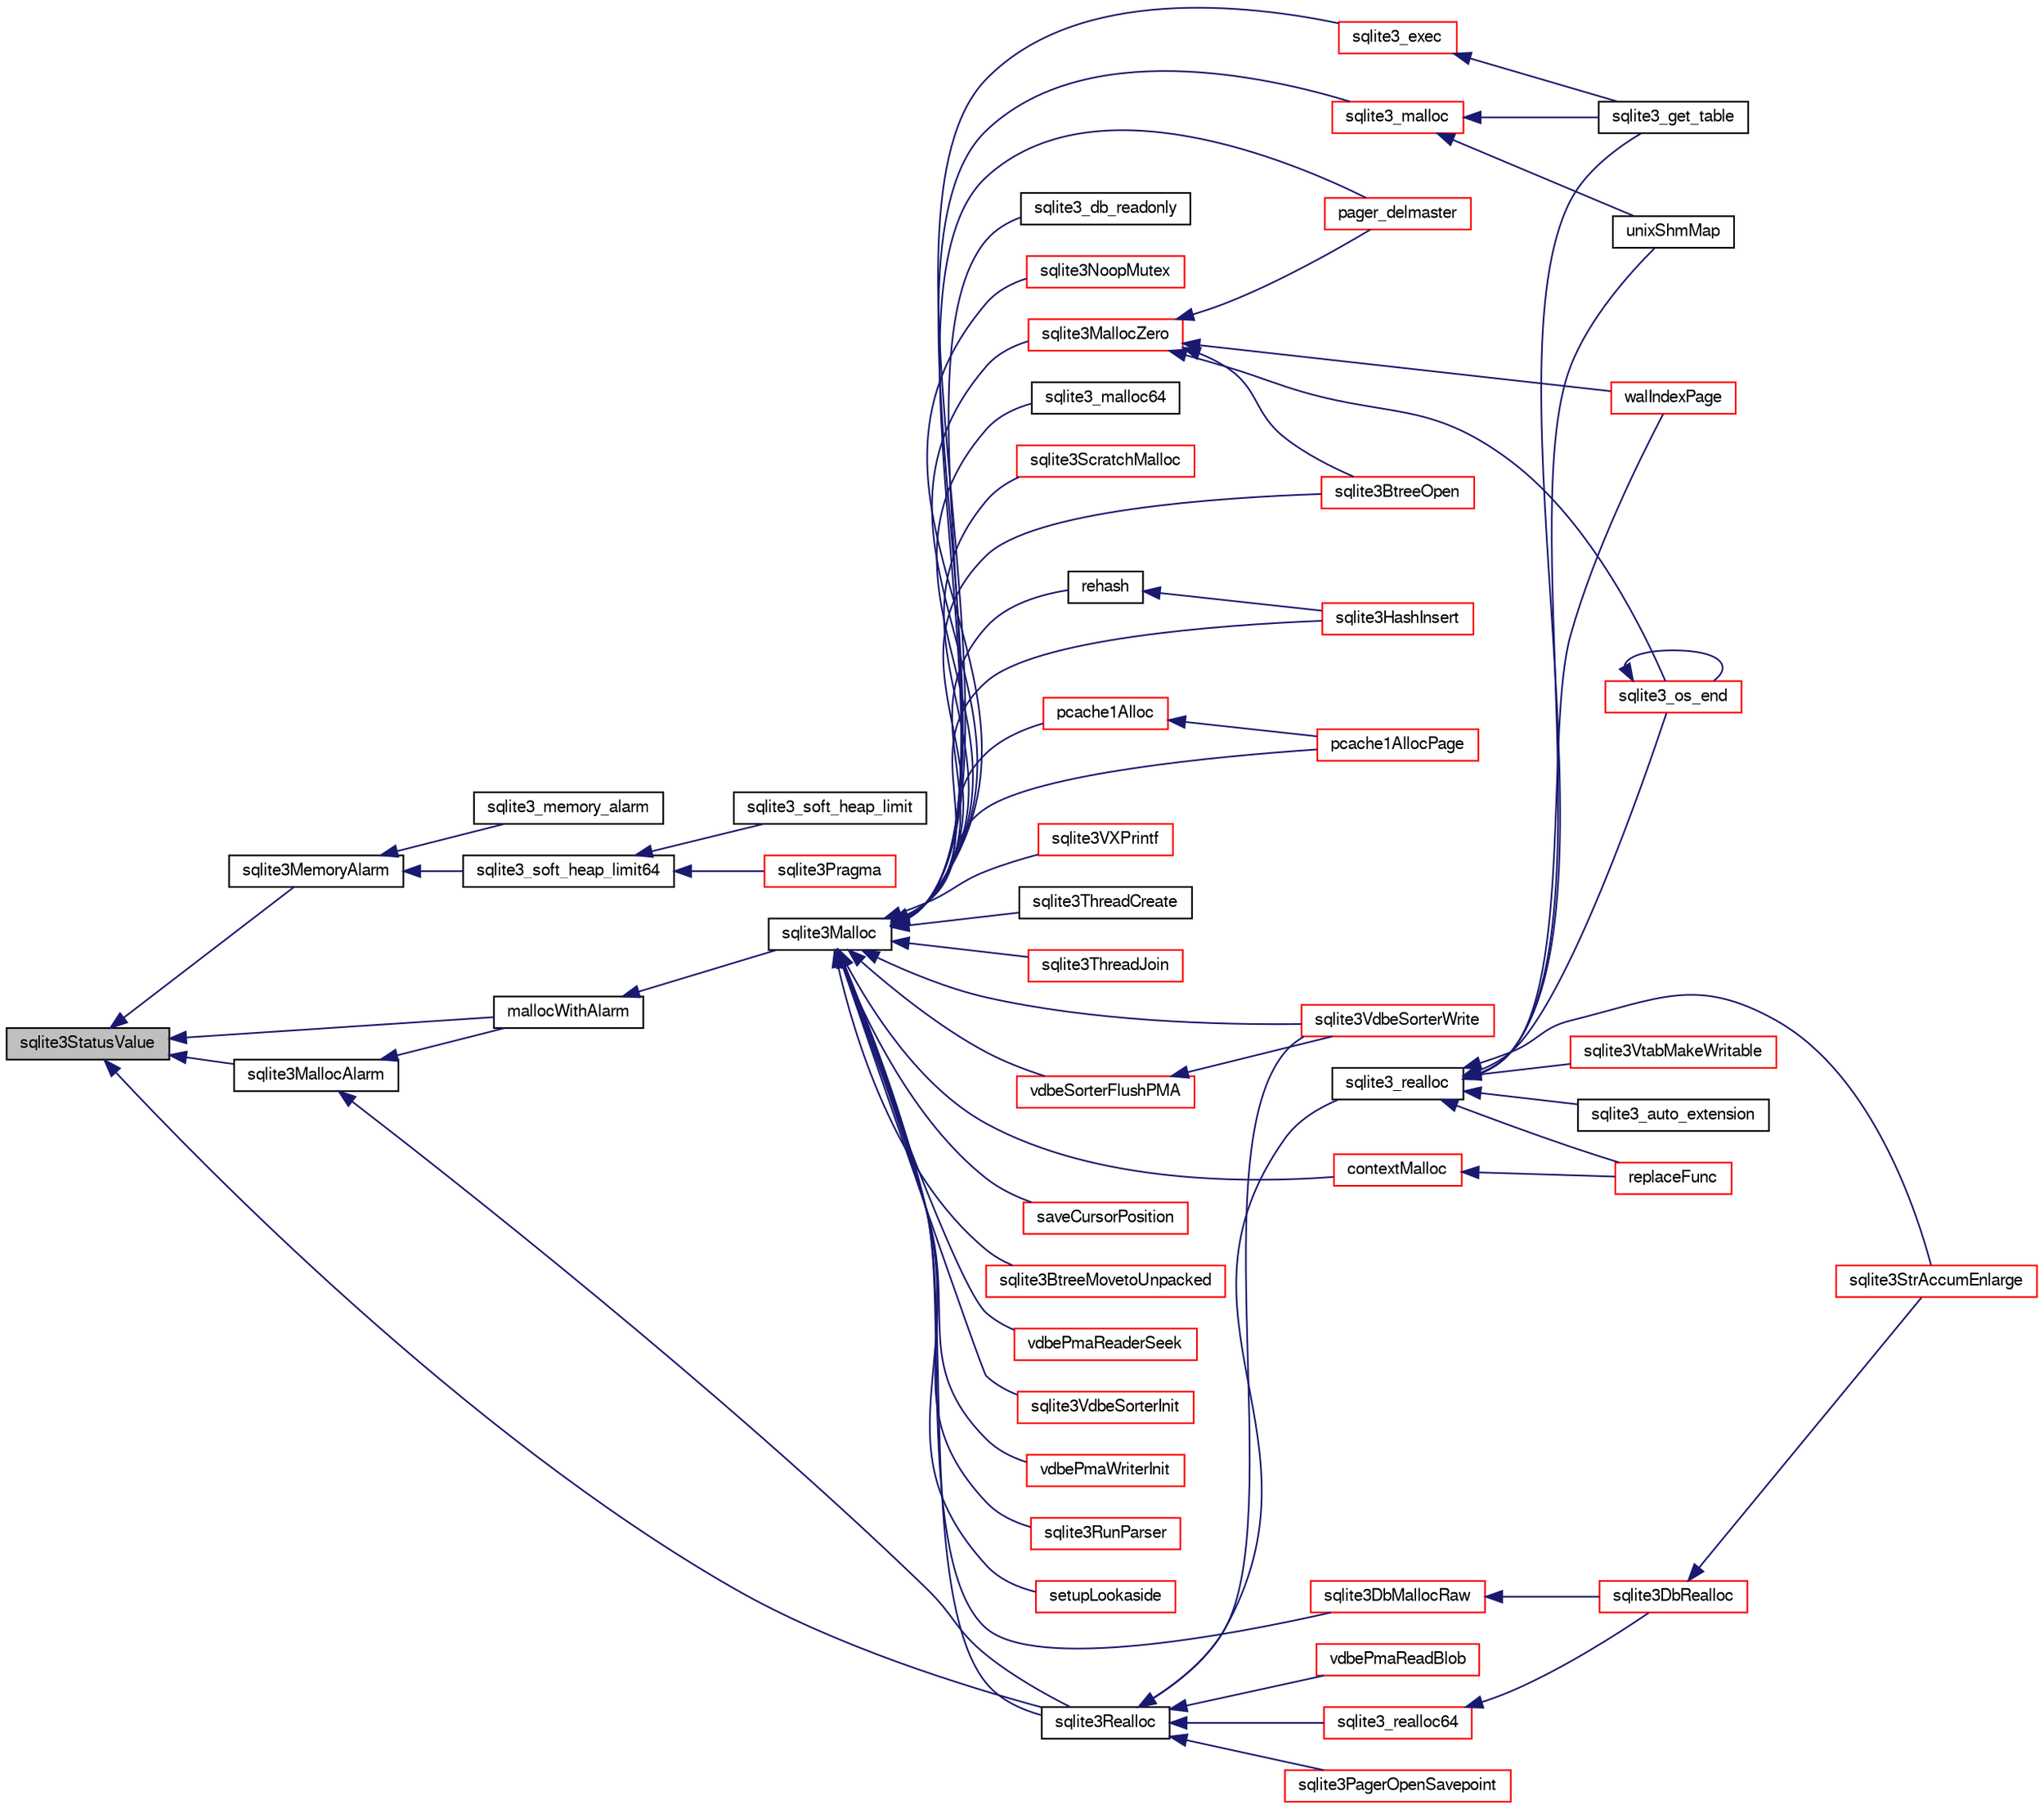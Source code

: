 digraph "sqlite3StatusValue"
{
  edge [fontname="FreeSans",fontsize="10",labelfontname="FreeSans",labelfontsize="10"];
  node [fontname="FreeSans",fontsize="10",shape=record];
  rankdir="LR";
  Node710592 [label="sqlite3StatusValue",height=0.2,width=0.4,color="black", fillcolor="grey75", style="filled", fontcolor="black"];
  Node710592 -> Node710593 [dir="back",color="midnightblue",fontsize="10",style="solid",fontname="FreeSans"];
  Node710593 [label="sqlite3MemoryAlarm",height=0.2,width=0.4,color="black", fillcolor="white", style="filled",URL="$sqlite3_8c.html#a3a9566583a79c184600082b3d3a50938"];
  Node710593 -> Node710594 [dir="back",color="midnightblue",fontsize="10",style="solid",fontname="FreeSans"];
  Node710594 [label="sqlite3_memory_alarm",height=0.2,width=0.4,color="black", fillcolor="white", style="filled",URL="$sqlite3_8c.html#a33e61b0f6671f71900aa181d840d247d"];
  Node710593 -> Node710595 [dir="back",color="midnightblue",fontsize="10",style="solid",fontname="FreeSans"];
  Node710595 [label="sqlite3_soft_heap_limit64",height=0.2,width=0.4,color="black", fillcolor="white", style="filled",URL="$sqlite3_8h.html#ab37b3a4d1652e3acb2c43d1252e6b852"];
  Node710595 -> Node710596 [dir="back",color="midnightblue",fontsize="10",style="solid",fontname="FreeSans"];
  Node710596 [label="sqlite3_soft_heap_limit",height=0.2,width=0.4,color="black", fillcolor="white", style="filled",URL="$sqlite3_8h.html#a18c3472581de3072201723e798524fdc"];
  Node710595 -> Node710597 [dir="back",color="midnightblue",fontsize="10",style="solid",fontname="FreeSans"];
  Node710597 [label="sqlite3Pragma",height=0.2,width=0.4,color="red", fillcolor="white", style="filled",URL="$sqlite3_8c.html#a111391370f58f8e6a6eca51fd34d62ed"];
  Node710592 -> Node710600 [dir="back",color="midnightblue",fontsize="10",style="solid",fontname="FreeSans"];
  Node710600 [label="sqlite3MallocAlarm",height=0.2,width=0.4,color="black", fillcolor="white", style="filled",URL="$sqlite3_8c.html#ada66988e8471d1198f3219c062377508"];
  Node710600 -> Node710601 [dir="back",color="midnightblue",fontsize="10",style="solid",fontname="FreeSans"];
  Node710601 [label="mallocWithAlarm",height=0.2,width=0.4,color="black", fillcolor="white", style="filled",URL="$sqlite3_8c.html#ab070d5cf8e48ec8a6a43cf025d48598b"];
  Node710601 -> Node710602 [dir="back",color="midnightblue",fontsize="10",style="solid",fontname="FreeSans"];
  Node710602 [label="sqlite3Malloc",height=0.2,width=0.4,color="black", fillcolor="white", style="filled",URL="$sqlite3_8c.html#a361a2eaa846b1885f123abe46f5d8b2b"];
  Node710602 -> Node710603 [dir="back",color="midnightblue",fontsize="10",style="solid",fontname="FreeSans"];
  Node710603 [label="sqlite3NoopMutex",height=0.2,width=0.4,color="red", fillcolor="white", style="filled",URL="$sqlite3_8c.html#a09742cde9ef371d94f8201d2cdb543e4"];
  Node710602 -> Node711089 [dir="back",color="midnightblue",fontsize="10",style="solid",fontname="FreeSans"];
  Node711089 [label="sqlite3_malloc",height=0.2,width=0.4,color="red", fillcolor="white", style="filled",URL="$sqlite3_8h.html#a510e31845345737f17d86ce0b2328356"];
  Node711089 -> Node711018 [dir="back",color="midnightblue",fontsize="10",style="solid",fontname="FreeSans"];
  Node711018 [label="unixShmMap",height=0.2,width=0.4,color="black", fillcolor="white", style="filled",URL="$sqlite3_8c.html#aeaa77f0ab08a4f4ee5f86e8c9727e974"];
  Node711089 -> Node710812 [dir="back",color="midnightblue",fontsize="10",style="solid",fontname="FreeSans"];
  Node710812 [label="sqlite3_get_table",height=0.2,width=0.4,color="black", fillcolor="white", style="filled",URL="$sqlite3_8h.html#a5effeac4e12df57beaa35c5be1f61579"];
  Node710602 -> Node711357 [dir="back",color="midnightblue",fontsize="10",style="solid",fontname="FreeSans"];
  Node711357 [label="sqlite3_malloc64",height=0.2,width=0.4,color="black", fillcolor="white", style="filled",URL="$sqlite3_8h.html#a12b7ee85e539ea28c130c5c75b96a82a"];
  Node710602 -> Node711477 [dir="back",color="midnightblue",fontsize="10",style="solid",fontname="FreeSans"];
  Node711477 [label="sqlite3ScratchMalloc",height=0.2,width=0.4,color="red", fillcolor="white", style="filled",URL="$sqlite3_8c.html#a9b883a0e42e20c9f0cd19bd87059c383"];
  Node710602 -> Node711478 [dir="back",color="midnightblue",fontsize="10",style="solid",fontname="FreeSans"];
  Node711478 [label="sqlite3Realloc",height=0.2,width=0.4,color="black", fillcolor="white", style="filled",URL="$sqlite3_8c.html#ad53aefdfc088f622e23ffe838201fe22"];
  Node711478 -> Node711358 [dir="back",color="midnightblue",fontsize="10",style="solid",fontname="FreeSans"];
  Node711358 [label="sqlite3_realloc",height=0.2,width=0.4,color="black", fillcolor="white", style="filled",URL="$sqlite3_8h.html#a627f0eeface58024ef47403d8cc76b35"];
  Node711358 -> Node711359 [dir="back",color="midnightblue",fontsize="10",style="solid",fontname="FreeSans"];
  Node711359 [label="sqlite3StrAccumEnlarge",height=0.2,width=0.4,color="red", fillcolor="white", style="filled",URL="$sqlite3_8c.html#a38976500a97c69d65086eeccca82dd96"];
  Node711358 -> Node711018 [dir="back",color="midnightblue",fontsize="10",style="solid",fontname="FreeSans"];
  Node711358 -> Node710612 [dir="back",color="midnightblue",fontsize="10",style="solid",fontname="FreeSans"];
  Node710612 [label="sqlite3_os_end",height=0.2,width=0.4,color="red", fillcolor="white", style="filled",URL="$sqlite3_8h.html#a2288c95881ecca13d994e42b6a958906"];
  Node710612 -> Node710612 [dir="back",color="midnightblue",fontsize="10",style="solid",fontname="FreeSans"];
  Node711358 -> Node711365 [dir="back",color="midnightblue",fontsize="10",style="solid",fontname="FreeSans"];
  Node711365 [label="walIndexPage",height=0.2,width=0.4,color="red", fillcolor="white", style="filled",URL="$sqlite3_8c.html#affd3251fd1aa1218170d421177256e24"];
  Node711358 -> Node711228 [dir="back",color="midnightblue",fontsize="10",style="solid",fontname="FreeSans"];
  Node711228 [label="replaceFunc",height=0.2,width=0.4,color="red", fillcolor="white", style="filled",URL="$sqlite3_8c.html#a752b98a7c55d204c397a4902b49b1ce4"];
  Node711358 -> Node711374 [dir="back",color="midnightblue",fontsize="10",style="solid",fontname="FreeSans"];
  Node711374 [label="sqlite3_auto_extension",height=0.2,width=0.4,color="black", fillcolor="white", style="filled",URL="$sqlite3_8h.html#a85a95b45e94f6bcd52aa39b6acdb36d7"];
  Node711358 -> Node710812 [dir="back",color="midnightblue",fontsize="10",style="solid",fontname="FreeSans"];
  Node711358 -> Node711375 [dir="back",color="midnightblue",fontsize="10",style="solid",fontname="FreeSans"];
  Node711375 [label="sqlite3VtabMakeWritable",height=0.2,width=0.4,color="red", fillcolor="white", style="filled",URL="$sqlite3_8c.html#a58c646608238d2619371c3e8b6bc0d86"];
  Node711478 -> Node711376 [dir="back",color="midnightblue",fontsize="10",style="solid",fontname="FreeSans"];
  Node711376 [label="sqlite3_realloc64",height=0.2,width=0.4,color="red", fillcolor="white", style="filled",URL="$sqlite3_8h.html#afe88c85e9f864a3fd92941cad197245d"];
  Node711376 -> Node711377 [dir="back",color="midnightblue",fontsize="10",style="solid",fontname="FreeSans"];
  Node711377 [label="sqlite3DbRealloc",height=0.2,width=0.4,color="red", fillcolor="white", style="filled",URL="$sqlite3_8c.html#ae028f4902a9d29bcaf310ff289ee87dc"];
  Node711377 -> Node711359 [dir="back",color="midnightblue",fontsize="10",style="solid",fontname="FreeSans"];
  Node711478 -> Node711200 [dir="back",color="midnightblue",fontsize="10",style="solid",fontname="FreeSans"];
  Node711200 [label="sqlite3PagerOpenSavepoint",height=0.2,width=0.4,color="red", fillcolor="white", style="filled",URL="$sqlite3_8c.html#a5b4b3aed3fa0147c327fa7497e25be98"];
  Node711478 -> Node711479 [dir="back",color="midnightblue",fontsize="10",style="solid",fontname="FreeSans"];
  Node711479 [label="vdbePmaReadBlob",height=0.2,width=0.4,color="red", fillcolor="white", style="filled",URL="$sqlite3_8c.html#a304cb013c04dad8db7d758f6ed5cd3f5"];
  Node711478 -> Node711242 [dir="back",color="midnightblue",fontsize="10",style="solid",fontname="FreeSans"];
  Node711242 [label="sqlite3VdbeSorterWrite",height=0.2,width=0.4,color="red", fillcolor="white", style="filled",URL="$sqlite3_8c.html#a1285a5dd9fee5078593b3cda07911c39"];
  Node710602 -> Node711481 [dir="back",color="midnightblue",fontsize="10",style="solid",fontname="FreeSans"];
  Node711481 [label="sqlite3MallocZero",height=0.2,width=0.4,color="red", fillcolor="white", style="filled",URL="$sqlite3_8c.html#ab3e07a30b9b5471f9f5e8f9cb7229934"];
  Node711481 -> Node710612 [dir="back",color="midnightblue",fontsize="10",style="solid",fontname="FreeSans"];
  Node711481 -> Node711490 [dir="back",color="midnightblue",fontsize="10",style="solid",fontname="FreeSans"];
  Node711490 [label="pager_delmaster",height=0.2,width=0.4,color="red", fillcolor="white", style="filled",URL="$sqlite3_8c.html#a940bc2e6650e613dc69243119683c221"];
  Node711481 -> Node711365 [dir="back",color="midnightblue",fontsize="10",style="solid",fontname="FreeSans"];
  Node711481 -> Node710620 [dir="back",color="midnightblue",fontsize="10",style="solid",fontname="FreeSans"];
  Node710620 [label="sqlite3BtreeOpen",height=0.2,width=0.4,color="red", fillcolor="white", style="filled",URL="$sqlite3_8c.html#a13dcb44dc34af6ce9d38de9c5aa975f9"];
  Node710602 -> Node711499 [dir="back",color="midnightblue",fontsize="10",style="solid",fontname="FreeSans"];
  Node711499 [label="sqlite3DbMallocRaw",height=0.2,width=0.4,color="red", fillcolor="white", style="filled",URL="$sqlite3_8c.html#abbe8be0cf7175e11ddc3e2218fad924e"];
  Node711499 -> Node711377 [dir="back",color="midnightblue",fontsize="10",style="solid",fontname="FreeSans"];
  Node710602 -> Node711273 [dir="back",color="midnightblue",fontsize="10",style="solid",fontname="FreeSans"];
  Node711273 [label="sqlite3VXPrintf",height=0.2,width=0.4,color="red", fillcolor="white", style="filled",URL="$sqlite3_8c.html#a63c25806c9bd4a2b76f9a0eb232c6bde"];
  Node710602 -> Node711554 [dir="back",color="midnightblue",fontsize="10",style="solid",fontname="FreeSans"];
  Node711554 [label="sqlite3ThreadCreate",height=0.2,width=0.4,color="black", fillcolor="white", style="filled",URL="$sqlite3_8c.html#a920c57803d0618fb35d36e93037c569e"];
  Node710602 -> Node711555 [dir="back",color="midnightblue",fontsize="10",style="solid",fontname="FreeSans"];
  Node711555 [label="sqlite3ThreadJoin",height=0.2,width=0.4,color="red", fillcolor="white", style="filled",URL="$sqlite3_8c.html#a5d675a90f2ab38ee6ca70a0a6345e225"];
  Node710602 -> Node711024 [dir="back",color="midnightblue",fontsize="10",style="solid",fontname="FreeSans"];
  Node711024 [label="rehash",height=0.2,width=0.4,color="black", fillcolor="white", style="filled",URL="$sqlite3_8c.html#a4851529638f6c7af16239ee6e2dcc628"];
  Node711024 -> Node711025 [dir="back",color="midnightblue",fontsize="10",style="solid",fontname="FreeSans"];
  Node711025 [label="sqlite3HashInsert",height=0.2,width=0.4,color="red", fillcolor="white", style="filled",URL="$sqlite3_8c.html#aebbc6c13b3c139d5f3463938f441da3d"];
  Node710602 -> Node711025 [dir="back",color="midnightblue",fontsize="10",style="solid",fontname="FreeSans"];
  Node710602 -> Node711561 [dir="back",color="midnightblue",fontsize="10",style="solid",fontname="FreeSans"];
  Node711561 [label="pcache1Alloc",height=0.2,width=0.4,color="red", fillcolor="white", style="filled",URL="$sqlite3_8c.html#ad80f2390e3fdf5c2feab3ea212d4e9a8"];
  Node711561 -> Node711562 [dir="back",color="midnightblue",fontsize="10",style="solid",fontname="FreeSans"];
  Node711562 [label="pcache1AllocPage",height=0.2,width=0.4,color="red", fillcolor="white", style="filled",URL="$sqlite3_8c.html#ad6ec26e3c7beec69fb9ca11fcd63120e"];
  Node710602 -> Node711562 [dir="back",color="midnightblue",fontsize="10",style="solid",fontname="FreeSans"];
  Node710602 -> Node711490 [dir="back",color="midnightblue",fontsize="10",style="solid",fontname="FreeSans"];
  Node710602 -> Node710929 [dir="back",color="midnightblue",fontsize="10",style="solid",fontname="FreeSans"];
  Node710929 [label="saveCursorPosition",height=0.2,width=0.4,color="red", fillcolor="white", style="filled",URL="$sqlite3_8c.html#a1fd19e15f7d2a03087f0c1f287dda917"];
  Node710602 -> Node710620 [dir="back",color="midnightblue",fontsize="10",style="solid",fontname="FreeSans"];
  Node710602 -> Node710943 [dir="back",color="midnightblue",fontsize="10",style="solid",fontname="FreeSans"];
  Node710943 [label="sqlite3BtreeMovetoUnpacked",height=0.2,width=0.4,color="red", fillcolor="white", style="filled",URL="$sqlite3_8c.html#a6d0b5aed55d5e85a0a6bfcae169fe579"];
  Node710602 -> Node711571 [dir="back",color="midnightblue",fontsize="10",style="solid",fontname="FreeSans"];
  Node711571 [label="vdbePmaReaderSeek",height=0.2,width=0.4,color="red", fillcolor="white", style="filled",URL="$sqlite3_8c.html#a2a5cefd3f6bc43af80ad2be35b2528d7"];
  Node710602 -> Node711506 [dir="back",color="midnightblue",fontsize="10",style="solid",fontname="FreeSans"];
  Node711506 [label="sqlite3VdbeSorterInit",height=0.2,width=0.4,color="red", fillcolor="white", style="filled",URL="$sqlite3_8c.html#a9360161e4d447a329fa8a9ae6bb2ec17"];
  Node710602 -> Node711572 [dir="back",color="midnightblue",fontsize="10",style="solid",fontname="FreeSans"];
  Node711572 [label="vdbePmaWriterInit",height=0.2,width=0.4,color="red", fillcolor="white", style="filled",URL="$sqlite3_8c.html#add2341e0ef2818676d3e8e2245c26444"];
  Node710602 -> Node711241 [dir="back",color="midnightblue",fontsize="10",style="solid",fontname="FreeSans"];
  Node711241 [label="vdbeSorterFlushPMA",height=0.2,width=0.4,color="red", fillcolor="white", style="filled",URL="$sqlite3_8c.html#ada9bb002d01885ef3856a19b12b99151"];
  Node711241 -> Node711242 [dir="back",color="midnightblue",fontsize="10",style="solid",fontname="FreeSans"];
  Node710602 -> Node711242 [dir="back",color="midnightblue",fontsize="10",style="solid",fontname="FreeSans"];
  Node710602 -> Node711409 [dir="back",color="midnightblue",fontsize="10",style="solid",fontname="FreeSans"];
  Node711409 [label="contextMalloc",height=0.2,width=0.4,color="red", fillcolor="white", style="filled",URL="$sqlite3_8c.html#a09e5794a0f9a8269eda3bc32d43d63c9"];
  Node711409 -> Node711228 [dir="back",color="midnightblue",fontsize="10",style="solid",fontname="FreeSans"];
  Node710602 -> Node710811 [dir="back",color="midnightblue",fontsize="10",style="solid",fontname="FreeSans"];
  Node710811 [label="sqlite3_exec",height=0.2,width=0.4,color="red", fillcolor="white", style="filled",URL="$sqlite3_8h.html#a97487ec8150e0bcc8fa392ab8f0e24db"];
  Node710811 -> Node710812 [dir="back",color="midnightblue",fontsize="10",style="solid",fontname="FreeSans"];
  Node710602 -> Node710785 [dir="back",color="midnightblue",fontsize="10",style="solid",fontname="FreeSans"];
  Node710785 [label="sqlite3RunParser",height=0.2,width=0.4,color="red", fillcolor="white", style="filled",URL="$sqlite3_8c.html#a174f16a9adcc64bf971bae4a5ffa3488"];
  Node710602 -> Node711082 [dir="back",color="midnightblue",fontsize="10",style="solid",fontname="FreeSans"];
  Node711082 [label="setupLookaside",height=0.2,width=0.4,color="red", fillcolor="white", style="filled",URL="$sqlite3_8c.html#a83e30e8059c0e1a0537a569a91ce81e5"];
  Node710602 -> Node711086 [dir="back",color="midnightblue",fontsize="10",style="solid",fontname="FreeSans"];
  Node711086 [label="sqlite3_db_readonly",height=0.2,width=0.4,color="black", fillcolor="white", style="filled",URL="$sqlite3_8h.html#a96c378e7022e7a8a375e23f7fc662cdd"];
  Node710600 -> Node711478 [dir="back",color="midnightblue",fontsize="10",style="solid",fontname="FreeSans"];
  Node710592 -> Node710601 [dir="back",color="midnightblue",fontsize="10",style="solid",fontname="FreeSans"];
  Node710592 -> Node711478 [dir="back",color="midnightblue",fontsize="10",style="solid",fontname="FreeSans"];
}

